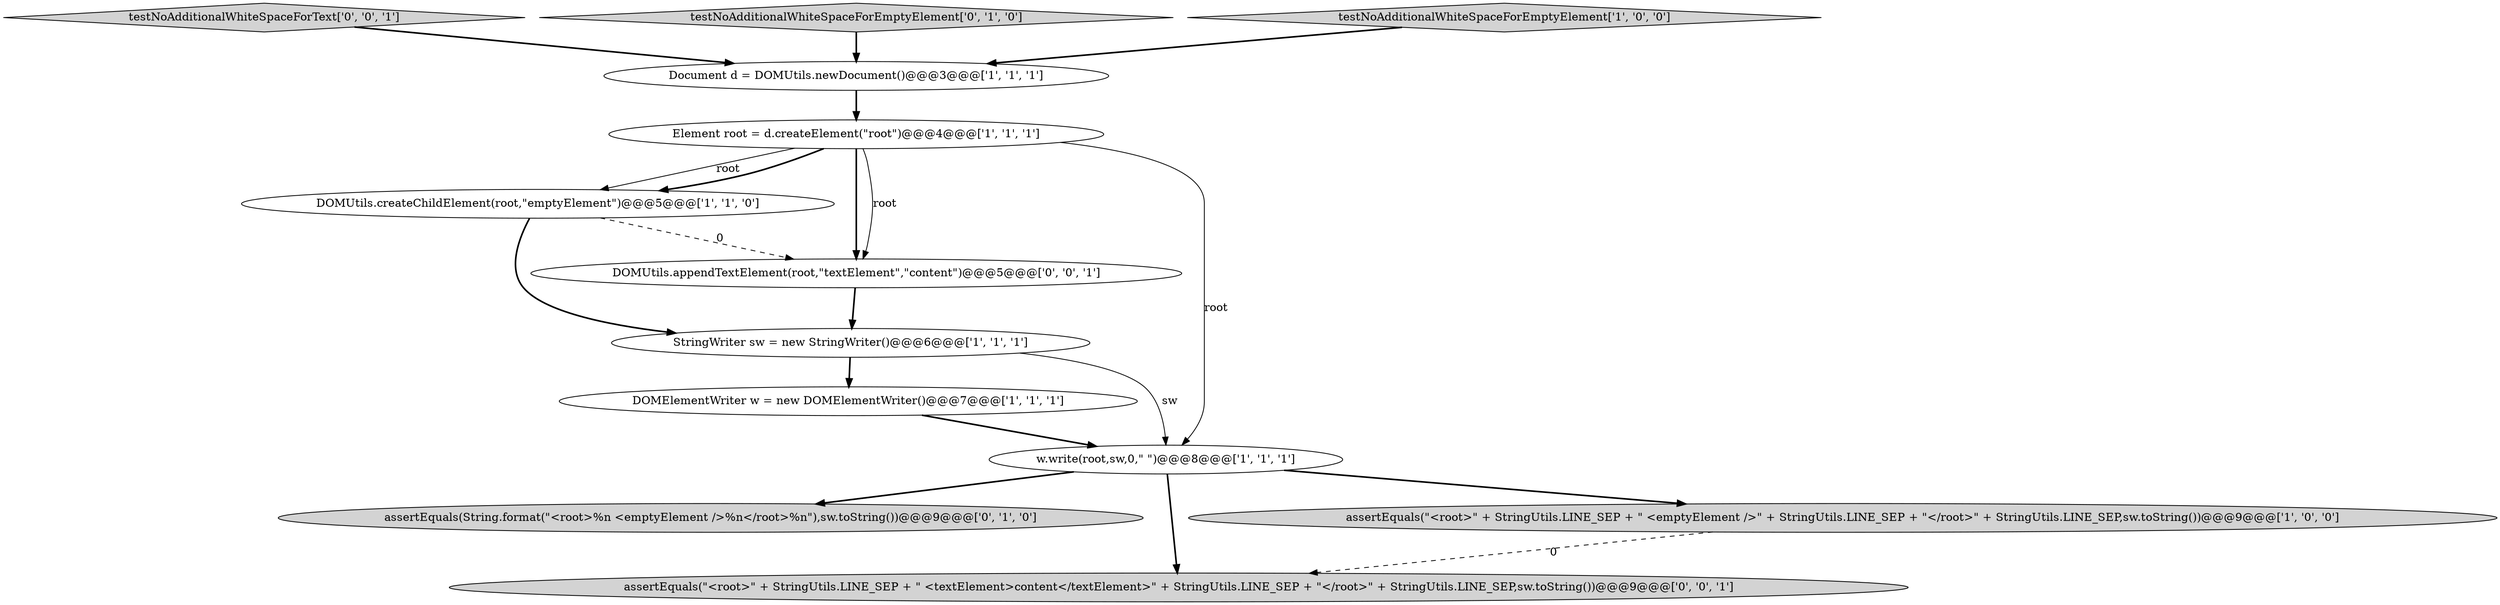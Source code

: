 digraph {
5 [style = filled, label = "DOMElementWriter w = new DOMElementWriter()@@@7@@@['1', '1', '1']", fillcolor = white, shape = ellipse image = "AAA0AAABBB1BBB"];
3 [style = filled, label = "Element root = d.createElement(\"root\")@@@4@@@['1', '1', '1']", fillcolor = white, shape = ellipse image = "AAA0AAABBB1BBB"];
12 [style = filled, label = "testNoAdditionalWhiteSpaceForText['0', '0', '1']", fillcolor = lightgray, shape = diamond image = "AAA0AAABBB3BBB"];
9 [style = filled, label = "assertEquals(String.format(\"<root>%n <emptyElement />%n</root>%n\"),sw.toString())@@@9@@@['0', '1', '0']", fillcolor = lightgray, shape = ellipse image = "AAA0AAABBB2BBB"];
4 [style = filled, label = "DOMUtils.createChildElement(root,\"emptyElement\")@@@5@@@['1', '1', '0']", fillcolor = white, shape = ellipse image = "AAA0AAABBB1BBB"];
7 [style = filled, label = "w.write(root,sw,0,\" \")@@@8@@@['1', '1', '1']", fillcolor = white, shape = ellipse image = "AAA0AAABBB1BBB"];
2 [style = filled, label = "Document d = DOMUtils.newDocument()@@@3@@@['1', '1', '1']", fillcolor = white, shape = ellipse image = "AAA0AAABBB1BBB"];
11 [style = filled, label = "DOMUtils.appendTextElement(root,\"textElement\",\"content\")@@@5@@@['0', '0', '1']", fillcolor = white, shape = ellipse image = "AAA0AAABBB3BBB"];
8 [style = filled, label = "testNoAdditionalWhiteSpaceForEmptyElement['0', '1', '0']", fillcolor = lightgray, shape = diamond image = "AAA0AAABBB2BBB"];
0 [style = filled, label = "assertEquals(\"<root>\" + StringUtils.LINE_SEP + \" <emptyElement />\" + StringUtils.LINE_SEP + \"</root>\" + StringUtils.LINE_SEP,sw.toString())@@@9@@@['1', '0', '0']", fillcolor = lightgray, shape = ellipse image = "AAA0AAABBB1BBB"];
1 [style = filled, label = "testNoAdditionalWhiteSpaceForEmptyElement['1', '0', '0']", fillcolor = lightgray, shape = diamond image = "AAA0AAABBB1BBB"];
6 [style = filled, label = "StringWriter sw = new StringWriter()@@@6@@@['1', '1', '1']", fillcolor = white, shape = ellipse image = "AAA0AAABBB1BBB"];
10 [style = filled, label = "assertEquals(\"<root>\" + StringUtils.LINE_SEP + \" <textElement>content</textElement>\" + StringUtils.LINE_SEP + \"</root>\" + StringUtils.LINE_SEP,sw.toString())@@@9@@@['0', '0', '1']", fillcolor = lightgray, shape = ellipse image = "AAA0AAABBB3BBB"];
4->6 [style = bold, label=""];
3->4 [style = solid, label="root"];
8->2 [style = bold, label=""];
4->11 [style = dashed, label="0"];
0->10 [style = dashed, label="0"];
3->11 [style = bold, label=""];
11->6 [style = bold, label=""];
3->7 [style = solid, label="root"];
7->0 [style = bold, label=""];
1->2 [style = bold, label=""];
3->4 [style = bold, label=""];
5->7 [style = bold, label=""];
7->10 [style = bold, label=""];
3->11 [style = solid, label="root"];
6->5 [style = bold, label=""];
7->9 [style = bold, label=""];
2->3 [style = bold, label=""];
6->7 [style = solid, label="sw"];
12->2 [style = bold, label=""];
}
